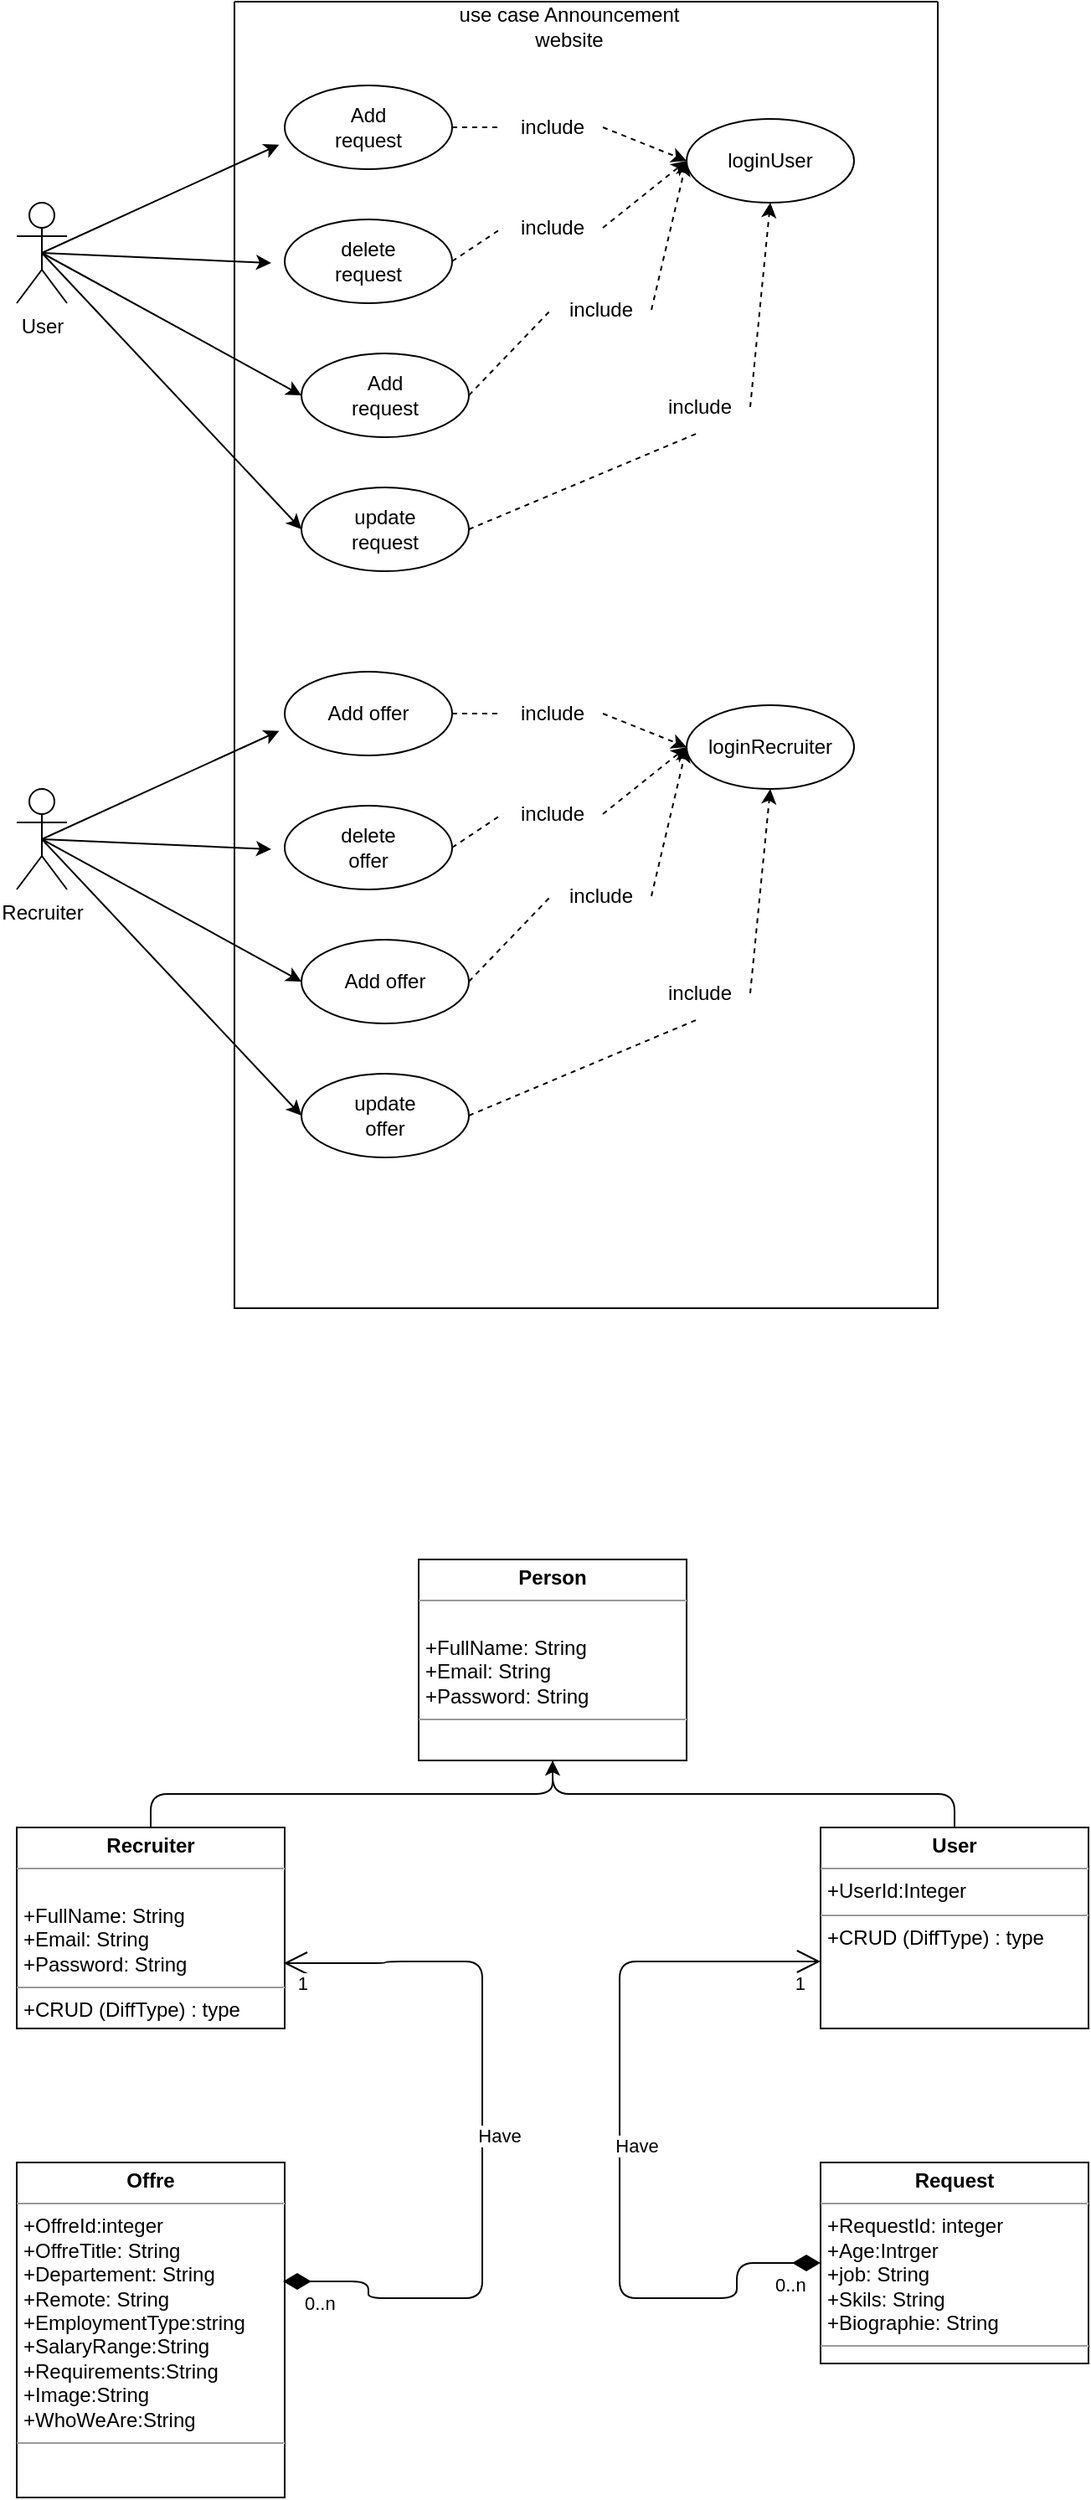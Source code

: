 <mxfile>
    <diagram id="QVY8fGNV-1GPQ9jTZrds" name="Page-1">
        <mxGraphModel dx="734" dy="422" grid="1" gridSize="10" guides="1" tooltips="1" connect="1" arrows="1" fold="1" page="1" pageScale="1" pageWidth="850" pageHeight="1100" math="0" shadow="0">
            <root>
                <mxCell id="0"/>
                <mxCell id="1" parent="0"/>
                <mxCell id="2" value="" style="swimlane;startSize=0;" parent="1" vertex="1">
                    <mxGeometry x="170" y="190" width="420" height="780" as="geometry"/>
                </mxCell>
                <mxCell id="3" value="use case Announcement website" style="text;html=1;strokeColor=none;fillColor=none;align=center;verticalAlign=middle;whiteSpace=wrap;rounded=0;" parent="2" vertex="1">
                    <mxGeometry x="130" width="140" height="30" as="geometry"/>
                </mxCell>
                <mxCell id="23" style="edgeStyle=none;html=1;exitX=1;exitY=0.5;exitDx=0;exitDy=0;entryX=0;entryY=0.5;entryDx=0;entryDy=0;dashed=1;startArrow=none;" parent="2" source="24" target="15" edge="1">
                    <mxGeometry relative="1" as="geometry"/>
                </mxCell>
                <mxCell id="5" value="" style="ellipse;whiteSpace=wrap;html=1;" parent="2" vertex="1">
                    <mxGeometry x="30" y="50" width="100" height="50" as="geometry"/>
                </mxCell>
                <mxCell id="6" value="Add request" style="text;html=1;strokeColor=none;fillColor=none;align=center;verticalAlign=middle;whiteSpace=wrap;rounded=0;" parent="2" vertex="1">
                    <mxGeometry x="50" y="60" width="60" height="30" as="geometry"/>
                </mxCell>
                <mxCell id="26" style="edgeStyle=none;html=1;exitX=1;exitY=0.5;exitDx=0;exitDy=0;entryX=0;entryY=0.5;entryDx=0;entryDy=0;dashed=1;startArrow=none;" parent="2" source="27" target="15" edge="1">
                    <mxGeometry relative="1" as="geometry"/>
                </mxCell>
                <mxCell id="11" value="" style="ellipse;whiteSpace=wrap;html=1;" parent="2" vertex="1">
                    <mxGeometry x="30" y="130" width="100" height="50" as="geometry"/>
                </mxCell>
                <mxCell id="12" value="delete request" style="text;html=1;strokeColor=none;fillColor=none;align=center;verticalAlign=middle;whiteSpace=wrap;rounded=0;" parent="2" vertex="1">
                    <mxGeometry x="50" y="140" width="60" height="30" as="geometry"/>
                </mxCell>
                <mxCell id="29" style="edgeStyle=none;html=1;exitX=1;exitY=0.5;exitDx=0;exitDy=0;entryX=0;entryY=0.5;entryDx=0;entryDy=0;dashed=1;startArrow=none;" parent="2" source="30" target="15" edge="1">
                    <mxGeometry relative="1" as="geometry"/>
                </mxCell>
                <mxCell id="13" value="" style="ellipse;whiteSpace=wrap;html=1;" parent="2" vertex="1">
                    <mxGeometry x="40" y="210" width="100" height="50" as="geometry"/>
                </mxCell>
                <mxCell id="14" value="Add request" style="text;html=1;strokeColor=none;fillColor=none;align=center;verticalAlign=middle;whiteSpace=wrap;rounded=0;" parent="2" vertex="1">
                    <mxGeometry x="60" y="220" width="60" height="30" as="geometry"/>
                </mxCell>
                <mxCell id="15" value="" style="ellipse;whiteSpace=wrap;html=1;" parent="2" vertex="1">
                    <mxGeometry x="270" y="70" width="100" height="50" as="geometry"/>
                </mxCell>
                <mxCell id="16" value="loginUser" style="text;html=1;strokeColor=none;fillColor=none;align=center;verticalAlign=middle;whiteSpace=wrap;rounded=0;" parent="2" vertex="1">
                    <mxGeometry x="290" y="80" width="60" height="30" as="geometry"/>
                </mxCell>
                <mxCell id="32" style="edgeStyle=none;html=1;exitX=1;exitY=0.5;exitDx=0;exitDy=0;entryX=0.5;entryY=1;entryDx=0;entryDy=0;dashed=1;startArrow=none;" parent="2" source="33" target="15" edge="1">
                    <mxGeometry relative="1" as="geometry"/>
                </mxCell>
                <mxCell id="17" value="" style="ellipse;whiteSpace=wrap;html=1;" parent="2" vertex="1">
                    <mxGeometry x="40" y="290" width="100" height="50" as="geometry"/>
                </mxCell>
                <mxCell id="18" value="update request" style="text;html=1;strokeColor=none;fillColor=none;align=center;verticalAlign=middle;whiteSpace=wrap;rounded=0;" parent="2" vertex="1">
                    <mxGeometry x="60" y="300" width="60" height="30" as="geometry"/>
                </mxCell>
                <mxCell id="24" value="include" style="text;html=1;strokeColor=none;fillColor=none;align=center;verticalAlign=middle;whiteSpace=wrap;rounded=0;" parent="2" vertex="1">
                    <mxGeometry x="160" y="60" width="60" height="30" as="geometry"/>
                </mxCell>
                <mxCell id="25" value="" style="edgeStyle=none;html=1;exitX=1;exitY=0.5;exitDx=0;exitDy=0;entryX=0;entryY=0.5;entryDx=0;entryDy=0;dashed=1;endArrow=none;" parent="2" source="5" target="24" edge="1">
                    <mxGeometry relative="1" as="geometry">
                        <mxPoint x="300" y="265" as="sourcePoint"/>
                        <mxPoint x="440" y="285" as="targetPoint"/>
                    </mxGeometry>
                </mxCell>
                <mxCell id="27" value="include" style="text;html=1;strokeColor=none;fillColor=none;align=center;verticalAlign=middle;whiteSpace=wrap;rounded=0;" parent="2" vertex="1">
                    <mxGeometry x="160" y="120" width="60" height="30" as="geometry"/>
                </mxCell>
                <mxCell id="28" value="" style="edgeStyle=none;html=1;exitX=1;exitY=0.5;exitDx=0;exitDy=0;entryX=0;entryY=0.5;entryDx=0;entryDy=0;dashed=1;endArrow=none;" parent="2" source="11" target="27" edge="1">
                    <mxGeometry relative="1" as="geometry">
                        <mxPoint x="300" y="345" as="sourcePoint"/>
                        <mxPoint x="440" y="285" as="targetPoint"/>
                    </mxGeometry>
                </mxCell>
                <mxCell id="30" value="include" style="text;html=1;strokeColor=none;fillColor=none;align=center;verticalAlign=middle;whiteSpace=wrap;rounded=0;" parent="2" vertex="1">
                    <mxGeometry x="189" y="169" width="60" height="30" as="geometry"/>
                </mxCell>
                <mxCell id="31" value="" style="edgeStyle=none;html=1;exitX=1;exitY=0.5;exitDx=0;exitDy=0;entryX=0;entryY=0.5;entryDx=0;entryDy=0;dashed=1;endArrow=none;" parent="2" source="13" target="30" edge="1">
                    <mxGeometry relative="1" as="geometry">
                        <mxPoint x="310" y="425" as="sourcePoint"/>
                        <mxPoint x="440" y="285" as="targetPoint"/>
                    </mxGeometry>
                </mxCell>
                <mxCell id="33" value="include" style="text;html=1;strokeColor=none;fillColor=none;align=center;verticalAlign=middle;whiteSpace=wrap;rounded=0;" parent="2" vertex="1">
                    <mxGeometry x="248" y="227" width="60" height="30" as="geometry"/>
                </mxCell>
                <mxCell id="34" value="" style="edgeStyle=none;html=1;exitX=1;exitY=0.5;exitDx=0;exitDy=0;entryX=0.5;entryY=1;entryDx=0;entryDy=0;dashed=1;endArrow=none;" parent="2" source="17" target="33" edge="1">
                    <mxGeometry relative="1" as="geometry">
                        <mxPoint x="310" y="505" as="sourcePoint"/>
                        <mxPoint x="490" y="310" as="targetPoint"/>
                    </mxGeometry>
                </mxCell>
                <mxCell id="36" value="" style="ellipse;whiteSpace=wrap;html=1;" parent="2" vertex="1">
                    <mxGeometry x="30" y="400" width="100" height="50" as="geometry"/>
                </mxCell>
                <mxCell id="37" value="Add offer" style="text;html=1;strokeColor=none;fillColor=none;align=center;verticalAlign=middle;whiteSpace=wrap;rounded=0;" parent="2" vertex="1">
                    <mxGeometry x="50" y="410" width="60" height="30" as="geometry"/>
                </mxCell>
                <mxCell id="39" value="" style="ellipse;whiteSpace=wrap;html=1;" parent="2" vertex="1">
                    <mxGeometry x="30" y="480" width="100" height="50" as="geometry"/>
                </mxCell>
                <mxCell id="40" value="delete offer" style="text;html=1;strokeColor=none;fillColor=none;align=center;verticalAlign=middle;whiteSpace=wrap;rounded=0;" parent="2" vertex="1">
                    <mxGeometry x="50" y="490" width="60" height="30" as="geometry"/>
                </mxCell>
                <mxCell id="42" value="" style="ellipse;whiteSpace=wrap;html=1;" parent="2" vertex="1">
                    <mxGeometry x="40" y="560" width="100" height="50" as="geometry"/>
                </mxCell>
                <mxCell id="43" value="Add offer" style="text;html=1;strokeColor=none;fillColor=none;align=center;verticalAlign=middle;whiteSpace=wrap;rounded=0;" parent="2" vertex="1">
                    <mxGeometry x="60" y="570" width="60" height="30" as="geometry"/>
                </mxCell>
                <mxCell id="44" value="" style="ellipse;whiteSpace=wrap;html=1;" parent="2" vertex="1">
                    <mxGeometry x="270" y="420" width="100" height="50" as="geometry"/>
                </mxCell>
                <mxCell id="45" value="loginRecruiter" style="text;html=1;strokeColor=none;fillColor=none;align=center;verticalAlign=middle;whiteSpace=wrap;rounded=0;" parent="2" vertex="1">
                    <mxGeometry x="290" y="430" width="60" height="30" as="geometry"/>
                </mxCell>
                <mxCell id="46" style="edgeStyle=none;html=1;exitX=1;exitY=0.5;exitDx=0;exitDy=0;entryX=0.5;entryY=1;entryDx=0;entryDy=0;dashed=1;startArrow=none;" parent="2" source="55" target="44" edge="1">
                    <mxGeometry relative="1" as="geometry"/>
                </mxCell>
                <mxCell id="47" value="" style="ellipse;whiteSpace=wrap;html=1;" parent="2" vertex="1">
                    <mxGeometry x="40" y="640" width="100" height="50" as="geometry"/>
                </mxCell>
                <mxCell id="48" value="update offer" style="text;html=1;strokeColor=none;fillColor=none;align=center;verticalAlign=middle;whiteSpace=wrap;rounded=0;" parent="2" vertex="1">
                    <mxGeometry x="60" y="650" width="60" height="30" as="geometry"/>
                </mxCell>
                <mxCell id="49" value="include" style="text;html=1;strokeColor=none;fillColor=none;align=center;verticalAlign=middle;whiteSpace=wrap;rounded=0;" parent="2" vertex="1">
                    <mxGeometry x="160" y="410" width="60" height="30" as="geometry"/>
                </mxCell>
                <mxCell id="35" style="edgeStyle=none;html=1;exitX=1;exitY=0.5;exitDx=0;exitDy=0;entryX=0;entryY=0.5;entryDx=0;entryDy=0;dashed=1;startArrow=none;" parent="2" source="49" target="44" edge="1">
                    <mxGeometry relative="1" as="geometry"/>
                </mxCell>
                <mxCell id="50" value="" style="edgeStyle=none;html=1;exitX=1;exitY=0.5;exitDx=0;exitDy=0;entryX=0;entryY=0.5;entryDx=0;entryDy=0;dashed=1;endArrow=none;" parent="2" source="36" target="49" edge="1">
                    <mxGeometry relative="1" as="geometry">
                        <mxPoint x="130" y="425" as="sourcePoint"/>
                        <mxPoint x="270" y="445" as="targetPoint"/>
                    </mxGeometry>
                </mxCell>
                <mxCell id="51" value="include" style="text;html=1;strokeColor=none;fillColor=none;align=center;verticalAlign=middle;whiteSpace=wrap;rounded=0;" parent="2" vertex="1">
                    <mxGeometry x="160" y="470" width="60" height="30" as="geometry"/>
                </mxCell>
                <mxCell id="38" style="edgeStyle=none;html=1;exitX=1;exitY=0.5;exitDx=0;exitDy=0;entryX=0;entryY=0.5;entryDx=0;entryDy=0;dashed=1;startArrow=none;" parent="2" source="51" target="44" edge="1">
                    <mxGeometry relative="1" as="geometry"/>
                </mxCell>
                <mxCell id="52" value="" style="edgeStyle=none;html=1;exitX=1;exitY=0.5;exitDx=0;exitDy=0;entryX=0;entryY=0.5;entryDx=0;entryDy=0;dashed=1;endArrow=none;" parent="2" source="39" target="51" edge="1">
                    <mxGeometry relative="1" as="geometry">
                        <mxPoint x="130" y="505" as="sourcePoint"/>
                        <mxPoint x="270" y="445" as="targetPoint"/>
                    </mxGeometry>
                </mxCell>
                <mxCell id="53" value="include" style="text;html=1;strokeColor=none;fillColor=none;align=center;verticalAlign=middle;whiteSpace=wrap;rounded=0;" parent="2" vertex="1">
                    <mxGeometry x="189" y="519" width="60" height="30" as="geometry"/>
                </mxCell>
                <mxCell id="54" value="" style="edgeStyle=none;html=1;exitX=1;exitY=0.5;exitDx=0;exitDy=0;entryX=0;entryY=0.5;entryDx=0;entryDy=0;dashed=1;endArrow=none;" parent="2" source="42" target="53" edge="1">
                    <mxGeometry relative="1" as="geometry">
                        <mxPoint x="140" y="585" as="sourcePoint"/>
                        <mxPoint x="270" y="445" as="targetPoint"/>
                    </mxGeometry>
                </mxCell>
                <mxCell id="55" value="include" style="text;html=1;strokeColor=none;fillColor=none;align=center;verticalAlign=middle;whiteSpace=wrap;rounded=0;" parent="2" vertex="1">
                    <mxGeometry x="248" y="577" width="60" height="30" as="geometry"/>
                </mxCell>
                <mxCell id="56" value="" style="edgeStyle=none;html=1;exitX=1;exitY=0.5;exitDx=0;exitDy=0;entryX=0.5;entryY=1;entryDx=0;entryDy=0;dashed=1;endArrow=none;" parent="2" source="47" target="55" edge="1">
                    <mxGeometry relative="1" as="geometry">
                        <mxPoint x="140" y="665" as="sourcePoint"/>
                        <mxPoint x="320" y="470" as="targetPoint"/>
                    </mxGeometry>
                </mxCell>
                <mxCell id="57" style="edgeStyle=none;html=1;exitX=0.5;exitY=0.5;exitDx=0;exitDy=0;exitPerimeter=0;entryX=-0.033;entryY=0.707;entryDx=0;entryDy=0;entryPerimeter=0;" parent="2" source="61" target="36" edge="1">
                    <mxGeometry relative="1" as="geometry"/>
                </mxCell>
                <mxCell id="58" style="edgeStyle=none;html=1;exitX=0.5;exitY=0.5;exitDx=0;exitDy=0;exitPerimeter=0;entryX=-0.08;entryY=0.52;entryDx=0;entryDy=0;entryPerimeter=0;" parent="2" source="61" target="39" edge="1">
                    <mxGeometry relative="1" as="geometry"/>
                </mxCell>
                <mxCell id="59" style="edgeStyle=none;html=1;exitX=0.5;exitY=0.5;exitDx=0;exitDy=0;exitPerimeter=0;entryX=0;entryY=0.5;entryDx=0;entryDy=0;" parent="2" source="61" target="42" edge="1">
                    <mxGeometry relative="1" as="geometry"/>
                </mxCell>
                <mxCell id="60" style="edgeStyle=none;html=1;exitX=0.5;exitY=0.5;exitDx=0;exitDy=0;exitPerimeter=0;entryX=0;entryY=0.5;entryDx=0;entryDy=0;" parent="2" source="61" target="47" edge="1">
                    <mxGeometry relative="1" as="geometry"/>
                </mxCell>
                <mxCell id="61" value="Recruiter" style="shape=umlActor;verticalLabelPosition=bottom;verticalAlign=top;html=1;outlineConnect=0;" parent="2" vertex="1">
                    <mxGeometry x="-130" y="470" width="30" height="60" as="geometry"/>
                </mxCell>
                <mxCell id="41" style="edgeStyle=none;html=1;exitX=1;exitY=0.5;exitDx=0;exitDy=0;entryX=0;entryY=0.5;entryDx=0;entryDy=0;dashed=1;startArrow=none;" parent="2" source="53" target="44" edge="1">
                    <mxGeometry relative="1" as="geometry"/>
                </mxCell>
                <mxCell id="19" style="edgeStyle=none;html=1;exitX=0.5;exitY=0.5;exitDx=0;exitDy=0;exitPerimeter=0;entryX=-0.033;entryY=0.707;entryDx=0;entryDy=0;entryPerimeter=0;" parent="1" source="4" target="5" edge="1">
                    <mxGeometry relative="1" as="geometry"/>
                </mxCell>
                <mxCell id="20" style="edgeStyle=none;html=1;exitX=0.5;exitY=0.5;exitDx=0;exitDy=0;exitPerimeter=0;entryX=-0.08;entryY=0.52;entryDx=0;entryDy=0;entryPerimeter=0;" parent="1" source="4" target="11" edge="1">
                    <mxGeometry relative="1" as="geometry"/>
                </mxCell>
                <mxCell id="21" style="edgeStyle=none;html=1;exitX=0.5;exitY=0.5;exitDx=0;exitDy=0;exitPerimeter=0;entryX=0;entryY=0.5;entryDx=0;entryDy=0;" parent="1" source="4" target="13" edge="1">
                    <mxGeometry relative="1" as="geometry"/>
                </mxCell>
                <mxCell id="22" style="edgeStyle=none;html=1;exitX=0.5;exitY=0.5;exitDx=0;exitDy=0;exitPerimeter=0;entryX=0;entryY=0.5;entryDx=0;entryDy=0;" parent="1" source="4" target="17" edge="1">
                    <mxGeometry relative="1" as="geometry"/>
                </mxCell>
                <mxCell id="4" value="User" style="shape=umlActor;verticalLabelPosition=bottom;verticalAlign=top;html=1;outlineConnect=0;" parent="1" vertex="1">
                    <mxGeometry x="40" y="310" width="30" height="60" as="geometry"/>
                </mxCell>
                <mxCell id="62" value="&lt;p style=&quot;margin: 0px ; margin-top: 4px ; text-align: center&quot;&gt;&lt;b&gt;Person&lt;/b&gt;&lt;/p&gt;&lt;hr size=&quot;1&quot;&gt;&lt;p style=&quot;margin: 0px ; margin-left: 4px&quot;&gt;&lt;br&gt;&lt;/p&gt;&lt;p style=&quot;margin: 0px ; margin-left: 4px&quot;&gt;+FullName: String&lt;/p&gt;&lt;p style=&quot;margin: 0px ; margin-left: 4px&quot;&gt;+Email: String&lt;/p&gt;&lt;p style=&quot;margin: 0px ; margin-left: 4px&quot;&gt;+Password: String&lt;/p&gt;&lt;hr size=&quot;1&quot;&gt;&lt;p style=&quot;margin: 0px ; margin-left: 4px&quot;&gt;&lt;br&gt;&lt;/p&gt;" style="verticalAlign=top;align=left;overflow=fill;fontSize=12;fontFamily=Helvetica;html=1;" parent="1" vertex="1">
                    <mxGeometry x="280" y="1120" width="160" height="120" as="geometry"/>
                </mxCell>
                <mxCell id="67" style="edgeStyle=none;html=1;exitX=0.5;exitY=0;exitDx=0;exitDy=0;entryX=0.5;entryY=1;entryDx=0;entryDy=0;endArrow=classic;endFill=1;" parent="1" edge="1">
                    <mxGeometry relative="1" as="geometry">
                        <mxPoint x="120" y="1280" as="sourcePoint"/>
                        <mxPoint x="360" y="1240" as="targetPoint"/>
                        <Array as="points">
                            <mxPoint x="120" y="1260"/>
                            <mxPoint x="360" y="1260"/>
                        </Array>
                    </mxGeometry>
                </mxCell>
                <mxCell id="63" value="&lt;p style=&quot;margin: 0px ; margin-top: 4px ; text-align: center&quot;&gt;&lt;b&gt;Recruiter&lt;/b&gt;&lt;/p&gt;&lt;hr size=&quot;1&quot;&gt;&lt;p style=&quot;margin: 0px ; margin-left: 4px&quot;&gt;&lt;br&gt;&lt;/p&gt;&lt;p style=&quot;margin: 0px ; margin-left: 4px&quot;&gt;+FullName: String&lt;/p&gt;&lt;p style=&quot;margin: 0px ; margin-left: 4px&quot;&gt;+Email: String&lt;/p&gt;&lt;p style=&quot;margin: 0px ; margin-left: 4px&quot;&gt;+Password: String&lt;/p&gt;&lt;hr size=&quot;1&quot;&gt;&lt;p style=&quot;margin: 0px ; margin-left: 4px&quot;&gt;+CRUD (DiffType) : type&lt;br&gt;&lt;/p&gt;" style="verticalAlign=top;align=left;overflow=fill;fontSize=12;fontFamily=Helvetica;html=1;" parent="1" vertex="1">
                    <mxGeometry x="40" y="1280" width="160" height="120" as="geometry"/>
                </mxCell>
                <mxCell id="66" style="edgeStyle=none;html=1;exitX=0.5;exitY=0;exitDx=0;exitDy=0;entryX=0.5;entryY=1;entryDx=0;entryDy=0;endArrow=none;endFill=0;" parent="1" source="64" target="62" edge="1">
                    <mxGeometry relative="1" as="geometry">
                        <Array as="points">
                            <mxPoint x="600" y="1260"/>
                            <mxPoint x="360" y="1260"/>
                        </Array>
                    </mxGeometry>
                </mxCell>
                <mxCell id="64" value="&lt;p style=&quot;margin: 0px ; margin-top: 4px ; text-align: center&quot;&gt;&lt;b&gt;User&lt;/b&gt;&lt;/p&gt;&lt;hr size=&quot;1&quot;&gt;&lt;p style=&quot;margin: 0px ; margin-left: 4px&quot;&gt;+UserId:Integer&lt;/p&gt;&lt;hr size=&quot;1&quot;&gt;&lt;p style=&quot;margin: 0px ; margin-left: 4px&quot;&gt;+CRUD (DiffType) : type&lt;/p&gt;" style="verticalAlign=top;align=left;overflow=fill;fontSize=12;fontFamily=Helvetica;html=1;" parent="1" vertex="1">
                    <mxGeometry x="520" y="1280" width="160" height="120" as="geometry"/>
                </mxCell>
                <mxCell id="68" value="&lt;p style=&quot;margin: 0px ; margin-top: 4px ; text-align: center&quot;&gt;&lt;b&gt;Request&lt;/b&gt;&lt;/p&gt;&lt;hr size=&quot;1&quot;&gt;&lt;p style=&quot;margin: 0px ; margin-left: 4px&quot;&gt;+RequestId: integer&lt;/p&gt;&lt;p style=&quot;margin: 0px ; margin-left: 4px&quot;&gt;+Age:Intrger&lt;/p&gt;&lt;p style=&quot;margin: 0px ; margin-left: 4px&quot;&gt;+job: String&lt;/p&gt;&lt;p style=&quot;margin: 0px ; margin-left: 4px&quot;&gt;+Skils: String&lt;/p&gt;&lt;p style=&quot;margin: 0px ; margin-left: 4px&quot;&gt;+Biographie: String&lt;/p&gt;&lt;hr size=&quot;1&quot;&gt;&lt;p style=&quot;margin: 0px ; margin-left: 4px&quot;&gt;&lt;br&gt;&lt;/p&gt;" style="verticalAlign=top;align=left;overflow=fill;fontSize=12;fontFamily=Helvetica;html=1;" parent="1" vertex="1">
                    <mxGeometry x="520" y="1480" width="160" height="120" as="geometry"/>
                </mxCell>
                <mxCell id="69" value="&lt;p style=&quot;margin: 0px ; margin-top: 4px ; text-align: center&quot;&gt;&lt;b&gt;Offre&lt;/b&gt;&lt;/p&gt;&lt;hr size=&quot;1&quot;&gt;&lt;p style=&quot;margin: 0px ; margin-left: 4px&quot;&gt;+OffreId:integer&lt;/p&gt;&lt;p style=&quot;margin: 0px ; margin-left: 4px&quot;&gt;+OffreTitle: String&lt;/p&gt;&lt;p style=&quot;margin: 0px ; margin-left: 4px&quot;&gt;+Departement: String&lt;/p&gt;&lt;p style=&quot;margin: 0px ; margin-left: 4px&quot;&gt;+Remote: String&lt;/p&gt;&lt;p style=&quot;margin: 0px ; margin-left: 4px&quot;&gt;+EmploymentType:string&lt;/p&gt;&lt;p style=&quot;margin: 0px ; margin-left: 4px&quot;&gt;+SalaryRange:String&lt;/p&gt;&lt;p style=&quot;margin: 0px ; margin-left: 4px&quot;&gt;+Requirements:String&lt;/p&gt;&lt;p style=&quot;margin: 0px ; margin-left: 4px&quot;&gt;+Image:String&lt;/p&gt;&lt;p style=&quot;margin: 0px ; margin-left: 4px&quot;&gt;+WhoWeAre:String&lt;/p&gt;&lt;hr size=&quot;1&quot;&gt;&lt;p style=&quot;margin: 0px ; margin-left: 4px&quot;&gt;&lt;br&gt;&lt;/p&gt;" style="verticalAlign=top;align=left;overflow=fill;fontSize=12;fontFamily=Helvetica;html=1;" parent="1" vertex="1">
                    <mxGeometry x="40" y="1480" width="160" height="200" as="geometry"/>
                </mxCell>
                <mxCell id="70" value="Have" style="endArrow=open;html=1;endSize=12;startArrow=diamondThin;startSize=14;startFill=1;edgeStyle=orthogonalEdgeStyle;" parent="1" edge="1">
                    <mxGeometry x="0.006" y="-10" relative="1" as="geometry">
                        <mxPoint x="520" y="1540" as="sourcePoint"/>
                        <mxPoint x="520" y="1360" as="targetPoint"/>
                        <Array as="points">
                            <mxPoint x="470" y="1540"/>
                            <mxPoint x="470" y="1561"/>
                            <mxPoint x="400" y="1561"/>
                            <mxPoint x="400" y="1360"/>
                        </Array>
                        <mxPoint as="offset"/>
                    </mxGeometry>
                </mxCell>
                <mxCell id="71" value="0..n" style="edgeLabel;resizable=0;html=1;align=left;verticalAlign=top;" parent="70" connectable="0" vertex="1">
                    <mxGeometry x="-1" relative="1" as="geometry">
                        <mxPoint x="-29" as="offset"/>
                    </mxGeometry>
                </mxCell>
                <mxCell id="72" value="1" style="edgeLabel;resizable=0;html=1;align=right;verticalAlign=top;" parent="70" connectable="0" vertex="1">
                    <mxGeometry x="1" relative="1" as="geometry">
                        <mxPoint x="-9" as="offset"/>
                    </mxGeometry>
                </mxCell>
                <mxCell id="74" value="Have" style="endArrow=open;html=1;endSize=12;startArrow=diamondThin;startSize=14;startFill=1;edgeStyle=orthogonalEdgeStyle;entryX=0.996;entryY=0.667;entryDx=0;entryDy=0;entryPerimeter=0;" parent="1" target="63" edge="1">
                    <mxGeometry x="0.006" y="-10" relative="1" as="geometry">
                        <mxPoint x="199" y="1551" as="sourcePoint"/>
                        <mxPoint x="220" y="1361" as="targetPoint"/>
                        <Array as="points">
                            <mxPoint x="250" y="1551"/>
                            <mxPoint x="250" y="1561"/>
                            <mxPoint x="318" y="1561"/>
                            <mxPoint x="318" y="1360"/>
                            <mxPoint x="260" y="1360"/>
                            <mxPoint x="260" y="1361"/>
                        </Array>
                        <mxPoint as="offset"/>
                    </mxGeometry>
                </mxCell>
                <mxCell id="75" value="0..n" style="edgeLabel;resizable=0;html=1;align=left;verticalAlign=top;" parent="74" connectable="0" vertex="1">
                    <mxGeometry x="-1" relative="1" as="geometry">
                        <mxPoint x="11" as="offset"/>
                    </mxGeometry>
                </mxCell>
                <mxCell id="76" value="1" style="edgeLabel;resizable=0;html=1;align=right;verticalAlign=top;" parent="74" connectable="0" vertex="1">
                    <mxGeometry x="1" relative="1" as="geometry">
                        <mxPoint x="15" as="offset"/>
                    </mxGeometry>
                </mxCell>
            </root>
        </mxGraphModel>
    </diagram>
</mxfile>